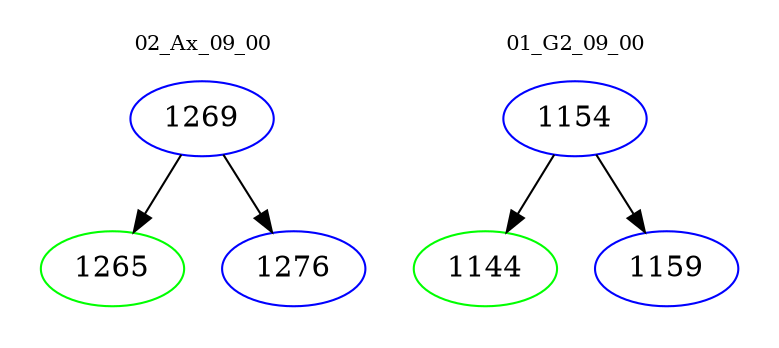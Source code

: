 digraph{
subgraph cluster_0 {
color = white
label = "02_Ax_09_00";
fontsize=10;
T0_1269 [label="1269", color="blue"]
T0_1269 -> T0_1265 [color="black"]
T0_1265 [label="1265", color="green"]
T0_1269 -> T0_1276 [color="black"]
T0_1276 [label="1276", color="blue"]
}
subgraph cluster_1 {
color = white
label = "01_G2_09_00";
fontsize=10;
T1_1154 [label="1154", color="blue"]
T1_1154 -> T1_1144 [color="black"]
T1_1144 [label="1144", color="green"]
T1_1154 -> T1_1159 [color="black"]
T1_1159 [label="1159", color="blue"]
}
}
